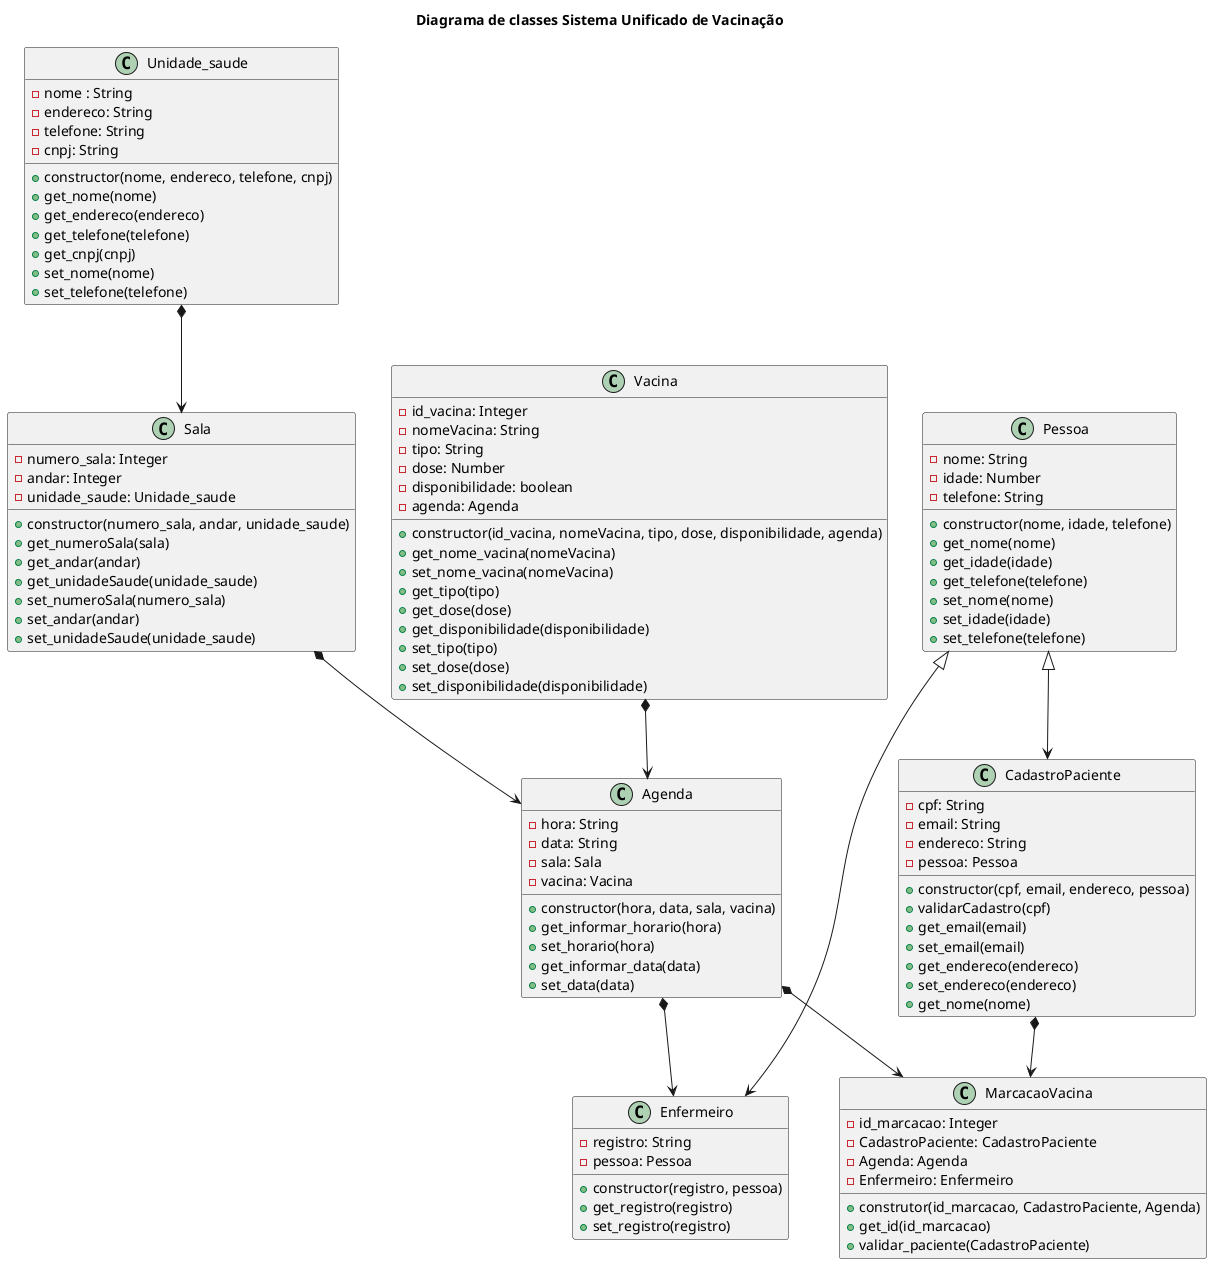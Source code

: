 @startuml diagrama_classe

title Diagrama de classes Sistema Unificado de Vacinação

class Unidade_saude{
    - nome : String
    - endereco: String
    - telefone: String
    - cnpj: String
    + constructor(nome, endereco, telefone, cnpj)
    + get_nome(nome)
    + get_endereco(endereco)
    + get_telefone(telefone)
    + get_cnpj(cnpj)
    + set_nome(nome)
    + set_telefone(telefone)
}

class Sala{
    - numero_sala: Integer
    - andar: Integer
    - unidade_saude: Unidade_saude 
    + constructor(numero_sala, andar, unidade_saude)
    + get_numeroSala(sala)
    + get_andar(andar)
    + get_unidadeSaude(unidade_saude)
    + set_numeroSala(numero_sala)
    + set_andar(andar)
    + set_unidadeSaude(unidade_saude)
}

class Agenda{
    - hora: String
    - data: String
    - sala: Sala
    - vacina: Vacina
    + constructor(hora, data, sala, vacina)
    + get_informar_horario(hora)
    + set_horario(hora)
    + get_informar_data(data)
    + set_data(data)
}


Class Vacina{
    - id_vacina: Integer
    - nomeVacina: String
    - tipo: String
    - dose: Number
    - disponibilidade: boolean
    - agenda: Agenda
    + constructor(id_vacina, nomeVacina, tipo, dose, disponibilidade, agenda)
    + get_nome_vacina(nomeVacina)
    + set_nome_vacina(nomeVacina)
    + get_tipo(tipo)
    + get_dose(dose)
    + get_disponibilidade(disponibilidade)
    + set_tipo(tipo)
    + set_dose(dose)
    + set_disponibilidade(disponibilidade)
}

class Pessoa{
    - nome: String
    - idade: Number
    - telefone: String
    + constructor(nome, idade, telefone)
    + get_nome(nome)
    + get_idade(idade)
    + get_telefone(telefone)
    + set_nome(nome)
    + set_idade(idade)
    + set_telefone(telefone)
}

class CadastroPaciente {
    - cpf: String
    - email: String
    - endereco: String
    - pessoa: Pessoa
    + constructor(cpf, email, endereco, pessoa)
    + validarCadastro(cpf)
    + get_email(email)
    + set_email(email)
    + get_endereco(endereco)
    + set_endereco(endereco)
    + get_nome(nome)
}

class Enfermeiro {
    - registro: String
    - pessoa: Pessoa
    + constructor(registro, pessoa)
    + get_registro(registro)
    + set_registro(registro)
}

class MarcacaoVacina{
    - id_marcacao: Integer
    - CadastroPaciente: CadastroPaciente
    - Agenda: Agenda
    - Enfermeiro: Enfermeiro
    + construtor(id_marcacao, CadastroPaciente, Agenda)
    + get_id(id_marcacao)
    + validar_paciente(CadastroPaciente)
}

Pessoa <|--> CadastroPaciente
Pessoa <|--> Enfermeiro
Unidade_saude *--> Sala
Sala *--> Agenda
Vacina *--> Agenda
Agenda *--> Enfermeiro
CadastroPaciente *--> MarcacaoVacina
Agenda *--> MarcacaoVacina

@enduml
